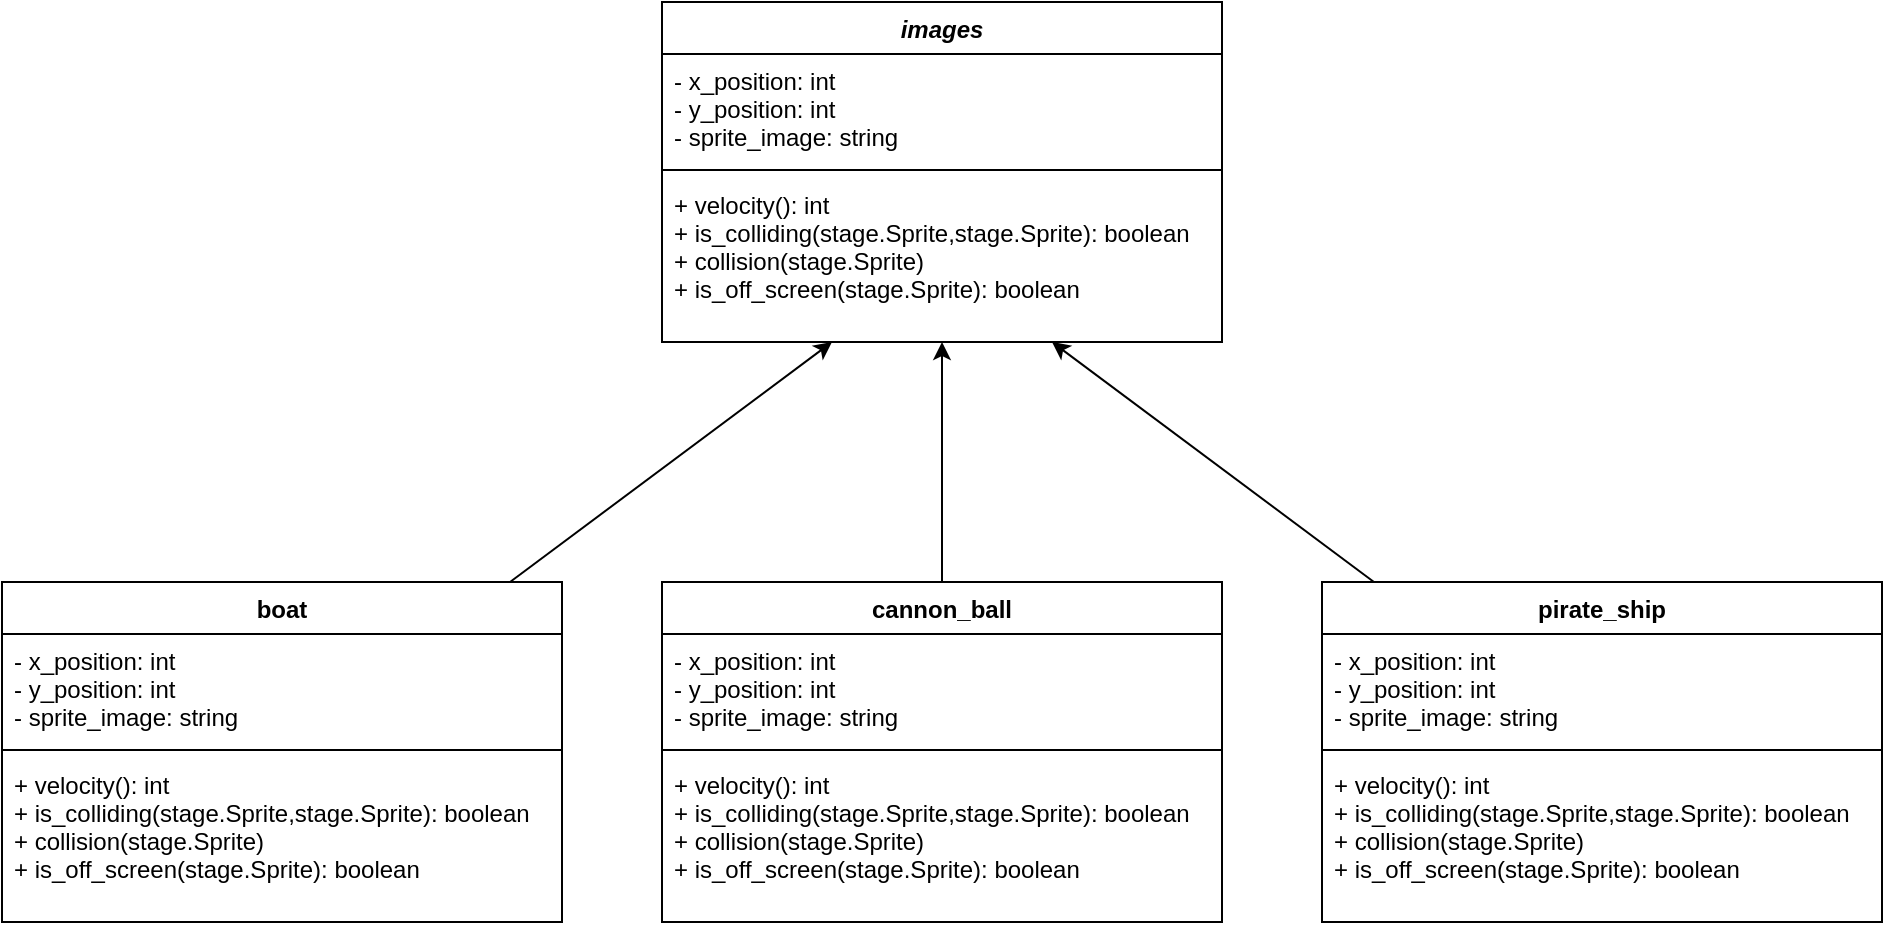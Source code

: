 <mxfile>
    <diagram id="JIVsk2uaViMzbTB4Xfy2" name="Page-1">
        <mxGraphModel dx="1647" dy="673" grid="1" gridSize="10" guides="1" tooltips="1" connect="1" arrows="1" fold="1" page="1" pageScale="1" pageWidth="827" pageHeight="1169" math="0" shadow="0">
            <root>
                <mxCell id="0"/>
                <mxCell id="1" parent="0"/>
                <mxCell id="22" value="images" style="swimlane;fontStyle=3;align=center;verticalAlign=top;childLayout=stackLayout;horizontal=1;startSize=26;horizontalStack=0;resizeParent=1;resizeParentMax=0;resizeLast=0;collapsible=1;marginBottom=0;" vertex="1" parent="1">
                    <mxGeometry x="260" y="70" width="280" height="170" as="geometry"/>
                </mxCell>
                <mxCell id="23" value="- x_position: int&#10;- y_position: int&#10;- sprite_image: string" style="text;strokeColor=none;fillColor=none;align=left;verticalAlign=top;spacingLeft=4;spacingRight=4;overflow=hidden;rotatable=0;points=[[0,0.5],[1,0.5]];portConstraint=eastwest;" vertex="1" parent="22">
                    <mxGeometry y="26" width="280" height="54" as="geometry"/>
                </mxCell>
                <mxCell id="24" value="" style="line;strokeWidth=1;fillColor=none;align=left;verticalAlign=middle;spacingTop=-1;spacingLeft=3;spacingRight=3;rotatable=0;labelPosition=right;points=[];portConstraint=eastwest;strokeColor=inherit;" vertex="1" parent="22">
                    <mxGeometry y="80" width="280" height="8" as="geometry"/>
                </mxCell>
                <mxCell id="25" value="+ velocity(): int  &#10;+ is_colliding(stage.Sprite,stage.Sprite): boolean&#10;+ collision(stage.Sprite)&#10;+ is_off_screen(stage.Sprite): boolean" style="text;strokeColor=none;fillColor=none;align=left;verticalAlign=top;spacingLeft=4;spacingRight=4;overflow=hidden;rotatable=0;points=[[0,0.5],[1,0.5]];portConstraint=eastwest;" vertex="1" parent="22">
                    <mxGeometry y="88" width="280" height="82" as="geometry"/>
                </mxCell>
                <mxCell id="49" style="edgeStyle=none;html=1;" edge="1" parent="1" source="37" target="25">
                    <mxGeometry relative="1" as="geometry"/>
                </mxCell>
                <mxCell id="37" value="boat" style="swimlane;fontStyle=1;align=center;verticalAlign=top;childLayout=stackLayout;horizontal=1;startSize=26;horizontalStack=0;resizeParent=1;resizeParentMax=0;resizeLast=0;collapsible=1;marginBottom=0;" vertex="1" parent="1">
                    <mxGeometry x="-70" y="360" width="280" height="170" as="geometry"/>
                </mxCell>
                <mxCell id="38" value="- x_position: int&#10;- y_position: int&#10;- sprite_image: string" style="text;strokeColor=none;fillColor=none;align=left;verticalAlign=top;spacingLeft=4;spacingRight=4;overflow=hidden;rotatable=0;points=[[0,0.5],[1,0.5]];portConstraint=eastwest;" vertex="1" parent="37">
                    <mxGeometry y="26" width="280" height="54" as="geometry"/>
                </mxCell>
                <mxCell id="39" value="" style="line;strokeWidth=1;fillColor=none;align=left;verticalAlign=middle;spacingTop=-1;spacingLeft=3;spacingRight=3;rotatable=0;labelPosition=right;points=[];portConstraint=eastwest;strokeColor=inherit;" vertex="1" parent="37">
                    <mxGeometry y="80" width="280" height="8" as="geometry"/>
                </mxCell>
                <mxCell id="40" value="+ velocity(): int  &#10;+ is_colliding(stage.Sprite,stage.Sprite): boolean&#10;+ collision(stage.Sprite)&#10;+ is_off_screen(stage.Sprite): boolean" style="text;strokeColor=none;fillColor=none;align=left;verticalAlign=top;spacingLeft=4;spacingRight=4;overflow=hidden;rotatable=0;points=[[0,0.5],[1,0.5]];portConstraint=eastwest;" vertex="1" parent="37">
                    <mxGeometry y="88" width="280" height="82" as="geometry"/>
                </mxCell>
                <mxCell id="50" style="edgeStyle=none;html=1;" edge="1" parent="1" source="41" target="25">
                    <mxGeometry relative="1" as="geometry"/>
                </mxCell>
                <mxCell id="41" value="cannon_ball" style="swimlane;fontStyle=1;align=center;verticalAlign=top;childLayout=stackLayout;horizontal=1;startSize=26;horizontalStack=0;resizeParent=1;resizeParentMax=0;resizeLast=0;collapsible=1;marginBottom=0;" vertex="1" parent="1">
                    <mxGeometry x="260" y="360" width="280" height="170" as="geometry"/>
                </mxCell>
                <mxCell id="42" value="- x_position: int&#10;- y_position: int&#10;- sprite_image: string" style="text;strokeColor=none;fillColor=none;align=left;verticalAlign=top;spacingLeft=4;spacingRight=4;overflow=hidden;rotatable=0;points=[[0,0.5],[1,0.5]];portConstraint=eastwest;" vertex="1" parent="41">
                    <mxGeometry y="26" width="280" height="54" as="geometry"/>
                </mxCell>
                <mxCell id="43" value="" style="line;strokeWidth=1;fillColor=none;align=left;verticalAlign=middle;spacingTop=-1;spacingLeft=3;spacingRight=3;rotatable=0;labelPosition=right;points=[];portConstraint=eastwest;strokeColor=inherit;" vertex="1" parent="41">
                    <mxGeometry y="80" width="280" height="8" as="geometry"/>
                </mxCell>
                <mxCell id="44" value="+ velocity(): int  &#10;+ is_colliding(stage.Sprite,stage.Sprite): boolean&#10;+ collision(stage.Sprite)&#10;+ is_off_screen(stage.Sprite): boolean" style="text;strokeColor=none;fillColor=none;align=left;verticalAlign=top;spacingLeft=4;spacingRight=4;overflow=hidden;rotatable=0;points=[[0,0.5],[1,0.5]];portConstraint=eastwest;" vertex="1" parent="41">
                    <mxGeometry y="88" width="280" height="82" as="geometry"/>
                </mxCell>
                <mxCell id="51" style="edgeStyle=none;html=1;" edge="1" parent="1" source="45" target="25">
                    <mxGeometry relative="1" as="geometry"/>
                </mxCell>
                <mxCell id="45" value="pirate_ship" style="swimlane;fontStyle=1;align=center;verticalAlign=top;childLayout=stackLayout;horizontal=1;startSize=26;horizontalStack=0;resizeParent=1;resizeParentMax=0;resizeLast=0;collapsible=1;marginBottom=0;" vertex="1" parent="1">
                    <mxGeometry x="590" y="360" width="280" height="170" as="geometry"/>
                </mxCell>
                <mxCell id="46" value="- x_position: int&#10;- y_position: int&#10;- sprite_image: string" style="text;strokeColor=none;fillColor=none;align=left;verticalAlign=top;spacingLeft=4;spacingRight=4;overflow=hidden;rotatable=0;points=[[0,0.5],[1,0.5]];portConstraint=eastwest;" vertex="1" parent="45">
                    <mxGeometry y="26" width="280" height="54" as="geometry"/>
                </mxCell>
                <mxCell id="47" value="" style="line;strokeWidth=1;fillColor=none;align=left;verticalAlign=middle;spacingTop=-1;spacingLeft=3;spacingRight=3;rotatable=0;labelPosition=right;points=[];portConstraint=eastwest;strokeColor=inherit;" vertex="1" parent="45">
                    <mxGeometry y="80" width="280" height="8" as="geometry"/>
                </mxCell>
                <mxCell id="48" value="+ velocity(): int  &#10;+ is_colliding(stage.Sprite,stage.Sprite): boolean&#10;+ collision(stage.Sprite)&#10;+ is_off_screen(stage.Sprite): boolean" style="text;strokeColor=none;fillColor=none;align=left;verticalAlign=top;spacingLeft=4;spacingRight=4;overflow=hidden;rotatable=0;points=[[0,0.5],[1,0.5]];portConstraint=eastwest;" vertex="1" parent="45">
                    <mxGeometry y="88" width="280" height="82" as="geometry"/>
                </mxCell>
            </root>
        </mxGraphModel>
    </diagram>
</mxfile>
